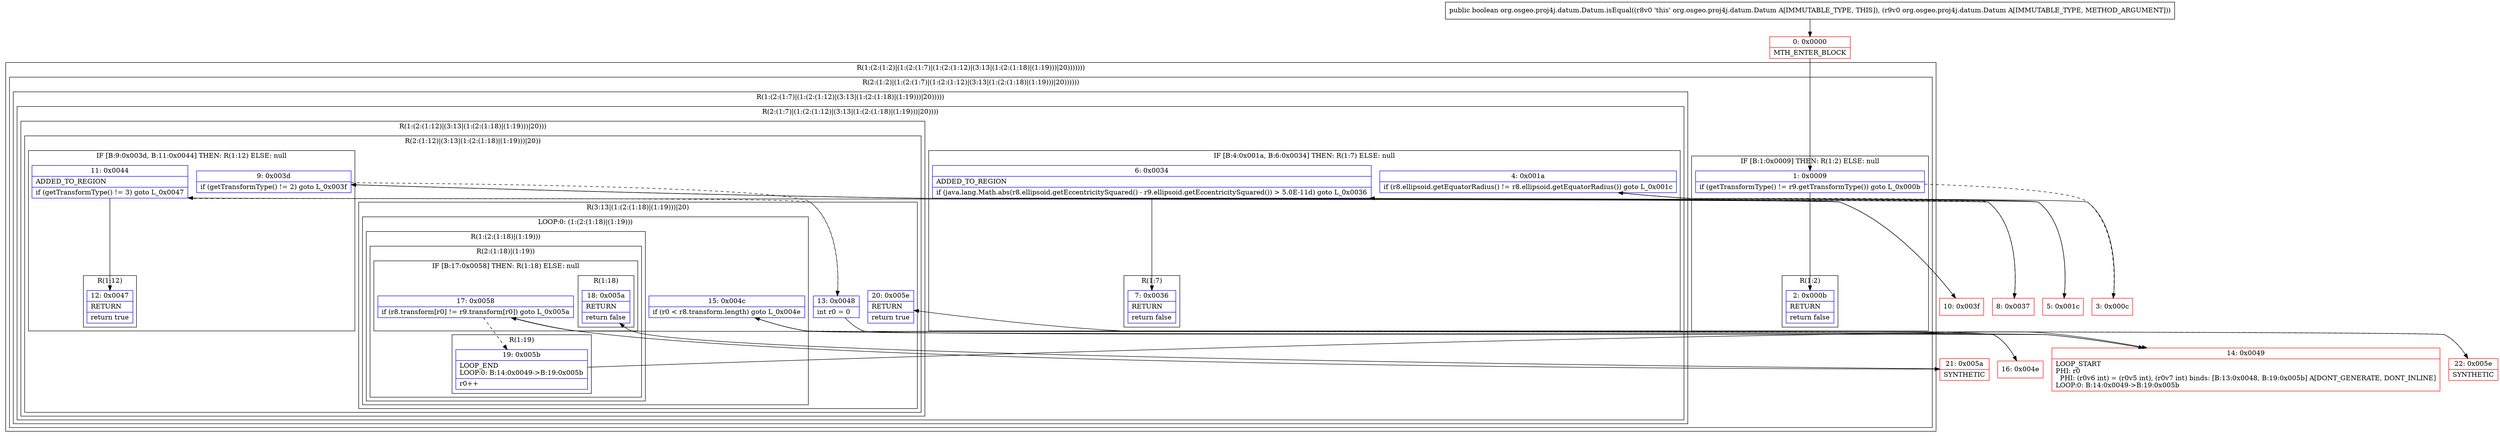 digraph "CFG fororg.osgeo.proj4j.datum.Datum.isEqual(Lorg\/osgeo\/proj4j\/datum\/Datum;)Z" {
subgraph cluster_Region_191990576 {
label = "R(1:(2:(1:2)|(1:(2:(1:7)|(1:(2:(1:12)|(3:13|(1:(2:(1:18)|(1:19)))|20)))))))";
node [shape=record,color=blue];
subgraph cluster_Region_427754267 {
label = "R(2:(1:2)|(1:(2:(1:7)|(1:(2:(1:12)|(3:13|(1:(2:(1:18)|(1:19)))|20))))))";
node [shape=record,color=blue];
subgraph cluster_IfRegion_1606242550 {
label = "IF [B:1:0x0009] THEN: R(1:2) ELSE: null";
node [shape=record,color=blue];
Node_1 [shape=record,label="{1\:\ 0x0009|if (getTransformType() != r9.getTransformType()) goto L_0x000b\l}"];
subgraph cluster_Region_84589690 {
label = "R(1:2)";
node [shape=record,color=blue];
Node_2 [shape=record,label="{2\:\ 0x000b|RETURN\l|return false\l}"];
}
}
subgraph cluster_Region_44408800 {
label = "R(1:(2:(1:7)|(1:(2:(1:12)|(3:13|(1:(2:(1:18)|(1:19)))|20)))))";
node [shape=record,color=blue];
subgraph cluster_Region_1671639924 {
label = "R(2:(1:7)|(1:(2:(1:12)|(3:13|(1:(2:(1:18)|(1:19)))|20))))";
node [shape=record,color=blue];
subgraph cluster_IfRegion_1445786902 {
label = "IF [B:4:0x001a, B:6:0x0034] THEN: R(1:7) ELSE: null";
node [shape=record,color=blue];
Node_4 [shape=record,label="{4\:\ 0x001a|if (r8.ellipsoid.getEquatorRadius() != r8.ellipsoid.getEquatorRadius()) goto L_0x001c\l}"];
Node_6 [shape=record,label="{6\:\ 0x0034|ADDED_TO_REGION\l|if (java.lang.Math.abs(r8.ellipsoid.getEccentricitySquared() \- r9.ellipsoid.getEccentricitySquared()) \> 5.0E\-11d) goto L_0x0036\l}"];
subgraph cluster_Region_110459589 {
label = "R(1:7)";
node [shape=record,color=blue];
Node_7 [shape=record,label="{7\:\ 0x0036|RETURN\l|return false\l}"];
}
}
subgraph cluster_Region_677494632 {
label = "R(1:(2:(1:12)|(3:13|(1:(2:(1:18)|(1:19)))|20)))";
node [shape=record,color=blue];
subgraph cluster_Region_1386414467 {
label = "R(2:(1:12)|(3:13|(1:(2:(1:18)|(1:19)))|20))";
node [shape=record,color=blue];
subgraph cluster_IfRegion_1662438020 {
label = "IF [B:9:0x003d, B:11:0x0044] THEN: R(1:12) ELSE: null";
node [shape=record,color=blue];
Node_9 [shape=record,label="{9\:\ 0x003d|if (getTransformType() != 2) goto L_0x003f\l}"];
Node_11 [shape=record,label="{11\:\ 0x0044|ADDED_TO_REGION\l|if (getTransformType() != 3) goto L_0x0047\l}"];
subgraph cluster_Region_1324930929 {
label = "R(1:12)";
node [shape=record,color=blue];
Node_12 [shape=record,label="{12\:\ 0x0047|RETURN\l|return true\l}"];
}
}
subgraph cluster_Region_1916410955 {
label = "R(3:13|(1:(2:(1:18)|(1:19)))|20)";
node [shape=record,color=blue];
Node_13 [shape=record,label="{13\:\ 0x0048|int r0 = 0\l}"];
subgraph cluster_LoopRegion_124834225 {
label = "LOOP:0: (1:(2:(1:18)|(1:19)))";
node [shape=record,color=blue];
Node_15 [shape=record,label="{15\:\ 0x004c|if (r0 \< r8.transform.length) goto L_0x004e\l}"];
subgraph cluster_Region_1808247609 {
label = "R(1:(2:(1:18)|(1:19)))";
node [shape=record,color=blue];
subgraph cluster_Region_555880667 {
label = "R(2:(1:18)|(1:19))";
node [shape=record,color=blue];
subgraph cluster_IfRegion_210462910 {
label = "IF [B:17:0x0058] THEN: R(1:18) ELSE: null";
node [shape=record,color=blue];
Node_17 [shape=record,label="{17\:\ 0x0058|if (r8.transform[r0] != r9.transform[r0]) goto L_0x005a\l}"];
subgraph cluster_Region_1958067345 {
label = "R(1:18)";
node [shape=record,color=blue];
Node_18 [shape=record,label="{18\:\ 0x005a|RETURN\l|return false\l}"];
}
}
subgraph cluster_Region_282965323 {
label = "R(1:19)";
node [shape=record,color=blue];
Node_19 [shape=record,label="{19\:\ 0x005b|LOOP_END\lLOOP:0: B:14:0x0049\-\>B:19:0x005b\l|r0++\l}"];
}
}
}
}
Node_20 [shape=record,label="{20\:\ 0x005e|RETURN\l|return true\l}"];
}
}
}
}
}
}
}
Node_0 [shape=record,color=red,label="{0\:\ 0x0000|MTH_ENTER_BLOCK\l}"];
Node_3 [shape=record,color=red,label="{3\:\ 0x000c}"];
Node_5 [shape=record,color=red,label="{5\:\ 0x001c}"];
Node_8 [shape=record,color=red,label="{8\:\ 0x0037}"];
Node_10 [shape=record,color=red,label="{10\:\ 0x003f}"];
Node_14 [shape=record,color=red,label="{14\:\ 0x0049|LOOP_START\lPHI: r0 \l  PHI: (r0v6 int) = (r0v5 int), (r0v7 int) binds: [B:13:0x0048, B:19:0x005b] A[DONT_GENERATE, DONT_INLINE]\lLOOP:0: B:14:0x0049\-\>B:19:0x005b\l}"];
Node_16 [shape=record,color=red,label="{16\:\ 0x004e}"];
Node_21 [shape=record,color=red,label="{21\:\ 0x005a|SYNTHETIC\l}"];
Node_22 [shape=record,color=red,label="{22\:\ 0x005e|SYNTHETIC\l}"];
MethodNode[shape=record,label="{public boolean org.osgeo.proj4j.datum.Datum.isEqual((r8v0 'this' org.osgeo.proj4j.datum.Datum A[IMMUTABLE_TYPE, THIS]), (r9v0 org.osgeo.proj4j.datum.Datum A[IMMUTABLE_TYPE, METHOD_ARGUMENT])) }"];
MethodNode -> Node_0;
Node_1 -> Node_2;
Node_1 -> Node_3[style=dashed];
Node_4 -> Node_5;
Node_4 -> Node_8[style=dashed];
Node_6 -> Node_7;
Node_6 -> Node_8[style=dashed];
Node_9 -> Node_10;
Node_9 -> Node_13[style=dashed];
Node_11 -> Node_12;
Node_11 -> Node_13[style=dashed];
Node_13 -> Node_14;
Node_15 -> Node_16;
Node_15 -> Node_22[style=dashed];
Node_17 -> Node_19[style=dashed];
Node_17 -> Node_21;
Node_19 -> Node_14;
Node_0 -> Node_1;
Node_3 -> Node_4;
Node_5 -> Node_6;
Node_8 -> Node_9;
Node_10 -> Node_11;
Node_14 -> Node_15;
Node_16 -> Node_17;
Node_21 -> Node_18;
Node_22 -> Node_20;
}

